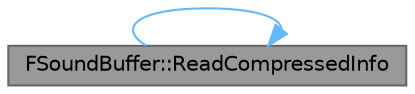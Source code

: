 digraph "FSoundBuffer::ReadCompressedInfo"
{
 // INTERACTIVE_SVG=YES
 // LATEX_PDF_SIZE
  bgcolor="transparent";
  edge [fontname=Helvetica,fontsize=10,labelfontname=Helvetica,labelfontsize=10];
  node [fontname=Helvetica,fontsize=10,shape=box,height=0.2,width=0.4];
  rankdir="LR";
  Node1 [id="Node000001",label="FSoundBuffer::ReadCompressedInfo",height=0.2,width=0.4,color="gray40", fillcolor="grey60", style="filled", fontcolor="black",tooltip="Reads the compressed info of the given sound wave."];
  Node1 -> Node1 [id="edge1_Node000001_Node000001",color="steelblue1",style="solid",tooltip=" "];
}
